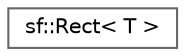 digraph "Graphical Class Hierarchy"
{
 // LATEX_PDF_SIZE
  bgcolor="transparent";
  edge [fontname=Helvetica,fontsize=10,labelfontname=Helvetica,labelfontsize=10];
  node [fontname=Helvetica,fontsize=10,shape=box,height=0.2,width=0.4];
  rankdir="LR";
  Node0 [id="Node000000",label="sf::Rect\< T \>",height=0.2,width=0.4,color="grey40", fillcolor="white", style="filled",URL="$classsf_1_1_rect.html",tooltip="Utility class for manipulating 2D axis aligned rectangles."];
}
